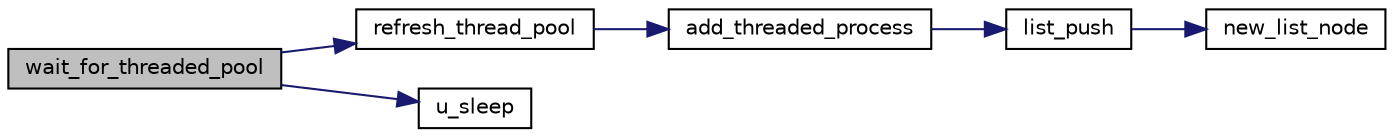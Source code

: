 digraph G
{
  edge [fontname="Helvetica",fontsize="10",labelfontname="Helvetica",labelfontsize="10"];
  node [fontname="Helvetica",fontsize="10",shape=record];
  rankdir=LR;
  Node1 [label="wait_for_threaded_pool",height=0.2,width=0.4,color="black", fillcolor="grey75", style="filled" fontcolor="black"];
  Node1 -> Node2 [color="midnightblue",fontsize="10",style="solid",fontname="Helvetica"];
  Node2 [label="refresh_thread_pool",height=0.2,width=0.4,color="black", fillcolor="white", style="filled",URL="$n__thread__pool_8c.html#a5d9ce1747e4b7cb58ce3767f7e56cd8b",tooltip="try to add some waiting DIRECT_PROCs on some free thread slots, else do nothing"];
  Node2 -> Node3 [color="midnightblue",fontsize="10",style="solid",fontname="Helvetica"];
  Node3 [label="add_threaded_process",height=0.2,width=0.4,color="black", fillcolor="white", style="filled",URL="$n__thread__pool_8c.html#a46497eb81066d0df83dfd07ad0a9f561",tooltip="add a function and params to a thread pool"];
  Node3 -> Node4 [color="midnightblue",fontsize="10",style="solid",fontname="Helvetica"];
  Node4 [label="list_push",height=0.2,width=0.4,color="black", fillcolor="white", style="filled",URL="$n__list_8c.html#a4eab319289a83524639ee5e9f0441fdf",tooltip="Add a pointer to the end of the list."];
  Node4 -> Node5 [color="midnightblue",fontsize="10",style="solid",fontname="Helvetica"];
  Node5 [label="new_list_node",height=0.2,width=0.4,color="black", fillcolor="white", style="filled",URL="$n__list_8c.html#a678e828550efc8e64a836bb8c713c2f4",tooltip="Allocate a new node to link in a list."];
  Node1 -> Node6 [color="midnightblue",fontsize="10",style="solid",fontname="Helvetica"];
  Node6 [label="u_sleep",height=0.2,width=0.4,color="black", fillcolor="white", style="filled",URL="$n__time_8c.html#a690f12dde1a446d47b8bf5f959493003",tooltip="wrapper around usleep for API consistency"];
}
